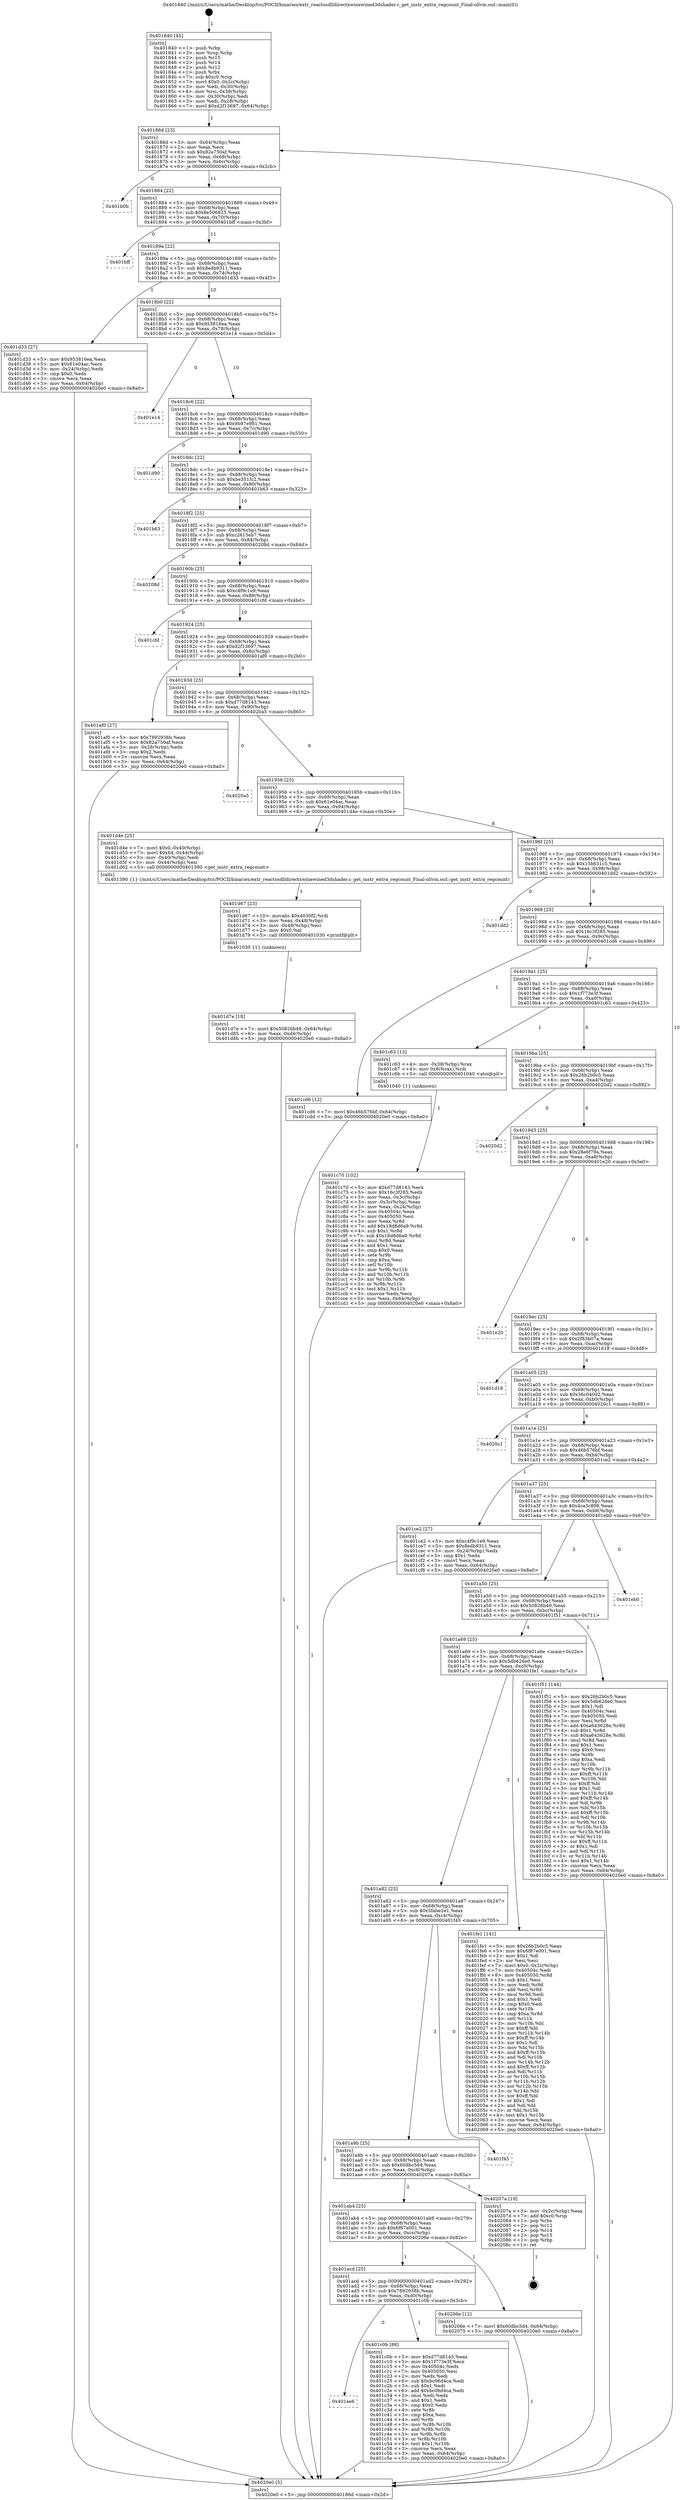 digraph "0x401840" {
  label = "0x401840 (/mnt/c/Users/mathe/Desktop/tcc/POCII/binaries/extr_reactosdlldirectxwinewined3dshader.c_get_instr_extra_regcount_Final-ollvm.out::main(0))"
  labelloc = "t"
  node[shape=record]

  Entry [label="",width=0.3,height=0.3,shape=circle,fillcolor=black,style=filled]
  "0x40186d" [label="{
     0x40186d [23]\l
     | [instrs]\l
     &nbsp;&nbsp;0x40186d \<+3\>: mov -0x64(%rbp),%eax\l
     &nbsp;&nbsp;0x401870 \<+2\>: mov %eax,%ecx\l
     &nbsp;&nbsp;0x401872 \<+6\>: sub $0x82a750af,%ecx\l
     &nbsp;&nbsp;0x401878 \<+3\>: mov %eax,-0x68(%rbp)\l
     &nbsp;&nbsp;0x40187b \<+3\>: mov %ecx,-0x6c(%rbp)\l
     &nbsp;&nbsp;0x40187e \<+6\>: je 0000000000401b0b \<main+0x2cb\>\l
  }"]
  "0x401b0b" [label="{
     0x401b0b\l
  }", style=dashed]
  "0x401884" [label="{
     0x401884 [22]\l
     | [instrs]\l
     &nbsp;&nbsp;0x401884 \<+5\>: jmp 0000000000401889 \<main+0x49\>\l
     &nbsp;&nbsp;0x401889 \<+3\>: mov -0x68(%rbp),%eax\l
     &nbsp;&nbsp;0x40188c \<+5\>: sub $0x8e506825,%eax\l
     &nbsp;&nbsp;0x401891 \<+3\>: mov %eax,-0x70(%rbp)\l
     &nbsp;&nbsp;0x401894 \<+6\>: je 0000000000401bff \<main+0x3bf\>\l
  }"]
  Exit [label="",width=0.3,height=0.3,shape=circle,fillcolor=black,style=filled,peripheries=2]
  "0x401bff" [label="{
     0x401bff\l
  }", style=dashed]
  "0x40189a" [label="{
     0x40189a [22]\l
     | [instrs]\l
     &nbsp;&nbsp;0x40189a \<+5\>: jmp 000000000040189f \<main+0x5f\>\l
     &nbsp;&nbsp;0x40189f \<+3\>: mov -0x68(%rbp),%eax\l
     &nbsp;&nbsp;0x4018a2 \<+5\>: sub $0x8edb9311,%eax\l
     &nbsp;&nbsp;0x4018a7 \<+3\>: mov %eax,-0x74(%rbp)\l
     &nbsp;&nbsp;0x4018aa \<+6\>: je 0000000000401d33 \<main+0x4f3\>\l
  }"]
  "0x401d7e" [label="{
     0x401d7e [18]\l
     | [instrs]\l
     &nbsp;&nbsp;0x401d7e \<+7\>: movl $0x50826b49,-0x64(%rbp)\l
     &nbsp;&nbsp;0x401d85 \<+6\>: mov %eax,-0xd4(%rbp)\l
     &nbsp;&nbsp;0x401d8b \<+5\>: jmp 00000000004020e0 \<main+0x8a0\>\l
  }"]
  "0x401d33" [label="{
     0x401d33 [27]\l
     | [instrs]\l
     &nbsp;&nbsp;0x401d33 \<+5\>: mov $0x953816ea,%eax\l
     &nbsp;&nbsp;0x401d38 \<+5\>: mov $0x61e04ac,%ecx\l
     &nbsp;&nbsp;0x401d3d \<+3\>: mov -0x24(%rbp),%edx\l
     &nbsp;&nbsp;0x401d40 \<+3\>: cmp $0x0,%edx\l
     &nbsp;&nbsp;0x401d43 \<+3\>: cmove %ecx,%eax\l
     &nbsp;&nbsp;0x401d46 \<+3\>: mov %eax,-0x64(%rbp)\l
     &nbsp;&nbsp;0x401d49 \<+5\>: jmp 00000000004020e0 \<main+0x8a0\>\l
  }"]
  "0x4018b0" [label="{
     0x4018b0 [22]\l
     | [instrs]\l
     &nbsp;&nbsp;0x4018b0 \<+5\>: jmp 00000000004018b5 \<main+0x75\>\l
     &nbsp;&nbsp;0x4018b5 \<+3\>: mov -0x68(%rbp),%eax\l
     &nbsp;&nbsp;0x4018b8 \<+5\>: sub $0x953816ea,%eax\l
     &nbsp;&nbsp;0x4018bd \<+3\>: mov %eax,-0x78(%rbp)\l
     &nbsp;&nbsp;0x4018c0 \<+6\>: je 0000000000401e14 \<main+0x5d4\>\l
  }"]
  "0x401d67" [label="{
     0x401d67 [23]\l
     | [instrs]\l
     &nbsp;&nbsp;0x401d67 \<+10\>: movabs $0x4030f2,%rdi\l
     &nbsp;&nbsp;0x401d71 \<+3\>: mov %eax,-0x48(%rbp)\l
     &nbsp;&nbsp;0x401d74 \<+3\>: mov -0x48(%rbp),%esi\l
     &nbsp;&nbsp;0x401d77 \<+2\>: mov $0x0,%al\l
     &nbsp;&nbsp;0x401d79 \<+5\>: call 0000000000401030 \<printf@plt\>\l
     | [calls]\l
     &nbsp;&nbsp;0x401030 \{1\} (unknown)\l
  }"]
  "0x401e14" [label="{
     0x401e14\l
  }", style=dashed]
  "0x4018c6" [label="{
     0x4018c6 [22]\l
     | [instrs]\l
     &nbsp;&nbsp;0x4018c6 \<+5\>: jmp 00000000004018cb \<main+0x8b\>\l
     &nbsp;&nbsp;0x4018cb \<+3\>: mov -0x68(%rbp),%eax\l
     &nbsp;&nbsp;0x4018ce \<+5\>: sub $0x9b97e981,%eax\l
     &nbsp;&nbsp;0x4018d3 \<+3\>: mov %eax,-0x7c(%rbp)\l
     &nbsp;&nbsp;0x4018d6 \<+6\>: je 0000000000401d90 \<main+0x550\>\l
  }"]
  "0x401c70" [label="{
     0x401c70 [102]\l
     | [instrs]\l
     &nbsp;&nbsp;0x401c70 \<+5\>: mov $0xd77d8143,%ecx\l
     &nbsp;&nbsp;0x401c75 \<+5\>: mov $0x16c3f285,%edx\l
     &nbsp;&nbsp;0x401c7a \<+3\>: mov %eax,-0x3c(%rbp)\l
     &nbsp;&nbsp;0x401c7d \<+3\>: mov -0x3c(%rbp),%eax\l
     &nbsp;&nbsp;0x401c80 \<+3\>: mov %eax,-0x24(%rbp)\l
     &nbsp;&nbsp;0x401c83 \<+7\>: mov 0x40504c,%eax\l
     &nbsp;&nbsp;0x401c8a \<+7\>: mov 0x405050,%esi\l
     &nbsp;&nbsp;0x401c91 \<+3\>: mov %eax,%r8d\l
     &nbsp;&nbsp;0x401c94 \<+7\>: add $0x18d8d6a9,%r8d\l
     &nbsp;&nbsp;0x401c9b \<+4\>: sub $0x1,%r8d\l
     &nbsp;&nbsp;0x401c9f \<+7\>: sub $0x18d8d6a9,%r8d\l
     &nbsp;&nbsp;0x401ca6 \<+4\>: imul %r8d,%eax\l
     &nbsp;&nbsp;0x401caa \<+3\>: and $0x1,%eax\l
     &nbsp;&nbsp;0x401cad \<+3\>: cmp $0x0,%eax\l
     &nbsp;&nbsp;0x401cb0 \<+4\>: sete %r9b\l
     &nbsp;&nbsp;0x401cb4 \<+3\>: cmp $0xa,%esi\l
     &nbsp;&nbsp;0x401cb7 \<+4\>: setl %r10b\l
     &nbsp;&nbsp;0x401cbb \<+3\>: mov %r9b,%r11b\l
     &nbsp;&nbsp;0x401cbe \<+3\>: and %r10b,%r11b\l
     &nbsp;&nbsp;0x401cc1 \<+3\>: xor %r10b,%r9b\l
     &nbsp;&nbsp;0x401cc4 \<+3\>: or %r9b,%r11b\l
     &nbsp;&nbsp;0x401cc7 \<+4\>: test $0x1,%r11b\l
     &nbsp;&nbsp;0x401ccb \<+3\>: cmovne %edx,%ecx\l
     &nbsp;&nbsp;0x401cce \<+3\>: mov %ecx,-0x64(%rbp)\l
     &nbsp;&nbsp;0x401cd1 \<+5\>: jmp 00000000004020e0 \<main+0x8a0\>\l
  }"]
  "0x401d90" [label="{
     0x401d90\l
  }", style=dashed]
  "0x4018dc" [label="{
     0x4018dc [22]\l
     | [instrs]\l
     &nbsp;&nbsp;0x4018dc \<+5\>: jmp 00000000004018e1 \<main+0xa1\>\l
     &nbsp;&nbsp;0x4018e1 \<+3\>: mov -0x68(%rbp),%eax\l
     &nbsp;&nbsp;0x4018e4 \<+5\>: sub $0xbe351fc2,%eax\l
     &nbsp;&nbsp;0x4018e9 \<+3\>: mov %eax,-0x80(%rbp)\l
     &nbsp;&nbsp;0x4018ec \<+6\>: je 0000000000401b63 \<main+0x323\>\l
  }"]
  "0x401ae6" [label="{
     0x401ae6\l
  }", style=dashed]
  "0x401b63" [label="{
     0x401b63\l
  }", style=dashed]
  "0x4018f2" [label="{
     0x4018f2 [25]\l
     | [instrs]\l
     &nbsp;&nbsp;0x4018f2 \<+5\>: jmp 00000000004018f7 \<main+0xb7\>\l
     &nbsp;&nbsp;0x4018f7 \<+3\>: mov -0x68(%rbp),%eax\l
     &nbsp;&nbsp;0x4018fa \<+5\>: sub $0xc2615eb7,%eax\l
     &nbsp;&nbsp;0x4018ff \<+6\>: mov %eax,-0x84(%rbp)\l
     &nbsp;&nbsp;0x401905 \<+6\>: je 000000000040208d \<main+0x84d\>\l
  }"]
  "0x401c0b" [label="{
     0x401c0b [88]\l
     | [instrs]\l
     &nbsp;&nbsp;0x401c0b \<+5\>: mov $0xd77d8143,%eax\l
     &nbsp;&nbsp;0x401c10 \<+5\>: mov $0x1f773e3f,%ecx\l
     &nbsp;&nbsp;0x401c15 \<+7\>: mov 0x40504c,%edx\l
     &nbsp;&nbsp;0x401c1c \<+7\>: mov 0x405050,%esi\l
     &nbsp;&nbsp;0x401c23 \<+2\>: mov %edx,%edi\l
     &nbsp;&nbsp;0x401c25 \<+6\>: sub $0xbc06d4ca,%edi\l
     &nbsp;&nbsp;0x401c2b \<+3\>: sub $0x1,%edi\l
     &nbsp;&nbsp;0x401c2e \<+6\>: add $0xbc06d4ca,%edi\l
     &nbsp;&nbsp;0x401c34 \<+3\>: imul %edi,%edx\l
     &nbsp;&nbsp;0x401c37 \<+3\>: and $0x1,%edx\l
     &nbsp;&nbsp;0x401c3a \<+3\>: cmp $0x0,%edx\l
     &nbsp;&nbsp;0x401c3d \<+4\>: sete %r8b\l
     &nbsp;&nbsp;0x401c41 \<+3\>: cmp $0xa,%esi\l
     &nbsp;&nbsp;0x401c44 \<+4\>: setl %r9b\l
     &nbsp;&nbsp;0x401c48 \<+3\>: mov %r8b,%r10b\l
     &nbsp;&nbsp;0x401c4b \<+3\>: and %r9b,%r10b\l
     &nbsp;&nbsp;0x401c4e \<+3\>: xor %r9b,%r8b\l
     &nbsp;&nbsp;0x401c51 \<+3\>: or %r8b,%r10b\l
     &nbsp;&nbsp;0x401c54 \<+4\>: test $0x1,%r10b\l
     &nbsp;&nbsp;0x401c58 \<+3\>: cmovne %ecx,%eax\l
     &nbsp;&nbsp;0x401c5b \<+3\>: mov %eax,-0x64(%rbp)\l
     &nbsp;&nbsp;0x401c5e \<+5\>: jmp 00000000004020e0 \<main+0x8a0\>\l
  }"]
  "0x40208d" [label="{
     0x40208d\l
  }", style=dashed]
  "0x40190b" [label="{
     0x40190b [25]\l
     | [instrs]\l
     &nbsp;&nbsp;0x40190b \<+5\>: jmp 0000000000401910 \<main+0xd0\>\l
     &nbsp;&nbsp;0x401910 \<+3\>: mov -0x68(%rbp),%eax\l
     &nbsp;&nbsp;0x401913 \<+5\>: sub $0xc4f9c1e9,%eax\l
     &nbsp;&nbsp;0x401918 \<+6\>: mov %eax,-0x88(%rbp)\l
     &nbsp;&nbsp;0x40191e \<+6\>: je 0000000000401cfd \<main+0x4bd\>\l
  }"]
  "0x401acd" [label="{
     0x401acd [25]\l
     | [instrs]\l
     &nbsp;&nbsp;0x401acd \<+5\>: jmp 0000000000401ad2 \<main+0x292\>\l
     &nbsp;&nbsp;0x401ad2 \<+3\>: mov -0x68(%rbp),%eax\l
     &nbsp;&nbsp;0x401ad5 \<+5\>: sub $0x7892938b,%eax\l
     &nbsp;&nbsp;0x401ada \<+6\>: mov %eax,-0xd0(%rbp)\l
     &nbsp;&nbsp;0x401ae0 \<+6\>: je 0000000000401c0b \<main+0x3cb\>\l
  }"]
  "0x401cfd" [label="{
     0x401cfd\l
  }", style=dashed]
  "0x401924" [label="{
     0x401924 [25]\l
     | [instrs]\l
     &nbsp;&nbsp;0x401924 \<+5\>: jmp 0000000000401929 \<main+0xe9\>\l
     &nbsp;&nbsp;0x401929 \<+3\>: mov -0x68(%rbp),%eax\l
     &nbsp;&nbsp;0x40192c \<+5\>: sub $0xd2f13697,%eax\l
     &nbsp;&nbsp;0x401931 \<+6\>: mov %eax,-0x8c(%rbp)\l
     &nbsp;&nbsp;0x401937 \<+6\>: je 0000000000401af0 \<main+0x2b0\>\l
  }"]
  "0x40206e" [label="{
     0x40206e [12]\l
     | [instrs]\l
     &nbsp;&nbsp;0x40206e \<+7\>: movl $0x60dbc5d4,-0x64(%rbp)\l
     &nbsp;&nbsp;0x402075 \<+5\>: jmp 00000000004020e0 \<main+0x8a0\>\l
  }"]
  "0x401af0" [label="{
     0x401af0 [27]\l
     | [instrs]\l
     &nbsp;&nbsp;0x401af0 \<+5\>: mov $0x7892938b,%eax\l
     &nbsp;&nbsp;0x401af5 \<+5\>: mov $0x82a750af,%ecx\l
     &nbsp;&nbsp;0x401afa \<+3\>: mov -0x28(%rbp),%edx\l
     &nbsp;&nbsp;0x401afd \<+3\>: cmp $0x2,%edx\l
     &nbsp;&nbsp;0x401b00 \<+3\>: cmovne %ecx,%eax\l
     &nbsp;&nbsp;0x401b03 \<+3\>: mov %eax,-0x64(%rbp)\l
     &nbsp;&nbsp;0x401b06 \<+5\>: jmp 00000000004020e0 \<main+0x8a0\>\l
  }"]
  "0x40193d" [label="{
     0x40193d [25]\l
     | [instrs]\l
     &nbsp;&nbsp;0x40193d \<+5\>: jmp 0000000000401942 \<main+0x102\>\l
     &nbsp;&nbsp;0x401942 \<+3\>: mov -0x68(%rbp),%eax\l
     &nbsp;&nbsp;0x401945 \<+5\>: sub $0xd77d8143,%eax\l
     &nbsp;&nbsp;0x40194a \<+6\>: mov %eax,-0x90(%rbp)\l
     &nbsp;&nbsp;0x401950 \<+6\>: je 00000000004020a5 \<main+0x865\>\l
  }"]
  "0x4020e0" [label="{
     0x4020e0 [5]\l
     | [instrs]\l
     &nbsp;&nbsp;0x4020e0 \<+5\>: jmp 000000000040186d \<main+0x2d\>\l
  }"]
  "0x401840" [label="{
     0x401840 [45]\l
     | [instrs]\l
     &nbsp;&nbsp;0x401840 \<+1\>: push %rbp\l
     &nbsp;&nbsp;0x401841 \<+3\>: mov %rsp,%rbp\l
     &nbsp;&nbsp;0x401844 \<+2\>: push %r15\l
     &nbsp;&nbsp;0x401846 \<+2\>: push %r14\l
     &nbsp;&nbsp;0x401848 \<+2\>: push %r12\l
     &nbsp;&nbsp;0x40184a \<+1\>: push %rbx\l
     &nbsp;&nbsp;0x40184b \<+7\>: sub $0xc0,%rsp\l
     &nbsp;&nbsp;0x401852 \<+7\>: movl $0x0,-0x2c(%rbp)\l
     &nbsp;&nbsp;0x401859 \<+3\>: mov %edi,-0x30(%rbp)\l
     &nbsp;&nbsp;0x40185c \<+4\>: mov %rsi,-0x38(%rbp)\l
     &nbsp;&nbsp;0x401860 \<+3\>: mov -0x30(%rbp),%edi\l
     &nbsp;&nbsp;0x401863 \<+3\>: mov %edi,-0x28(%rbp)\l
     &nbsp;&nbsp;0x401866 \<+7\>: movl $0xd2f13697,-0x64(%rbp)\l
  }"]
  "0x401ab4" [label="{
     0x401ab4 [25]\l
     | [instrs]\l
     &nbsp;&nbsp;0x401ab4 \<+5\>: jmp 0000000000401ab9 \<main+0x279\>\l
     &nbsp;&nbsp;0x401ab9 \<+3\>: mov -0x68(%rbp),%eax\l
     &nbsp;&nbsp;0x401abc \<+5\>: sub $0x6f87e001,%eax\l
     &nbsp;&nbsp;0x401ac1 \<+6\>: mov %eax,-0xcc(%rbp)\l
     &nbsp;&nbsp;0x401ac7 \<+6\>: je 000000000040206e \<main+0x82e\>\l
  }"]
  "0x4020a5" [label="{
     0x4020a5\l
  }", style=dashed]
  "0x401956" [label="{
     0x401956 [25]\l
     | [instrs]\l
     &nbsp;&nbsp;0x401956 \<+5\>: jmp 000000000040195b \<main+0x11b\>\l
     &nbsp;&nbsp;0x40195b \<+3\>: mov -0x68(%rbp),%eax\l
     &nbsp;&nbsp;0x40195e \<+5\>: sub $0x61e04ac,%eax\l
     &nbsp;&nbsp;0x401963 \<+6\>: mov %eax,-0x94(%rbp)\l
     &nbsp;&nbsp;0x401969 \<+6\>: je 0000000000401d4e \<main+0x50e\>\l
  }"]
  "0x40207a" [label="{
     0x40207a [19]\l
     | [instrs]\l
     &nbsp;&nbsp;0x40207a \<+3\>: mov -0x2c(%rbp),%eax\l
     &nbsp;&nbsp;0x40207d \<+7\>: add $0xc0,%rsp\l
     &nbsp;&nbsp;0x402084 \<+1\>: pop %rbx\l
     &nbsp;&nbsp;0x402085 \<+2\>: pop %r12\l
     &nbsp;&nbsp;0x402087 \<+2\>: pop %r14\l
     &nbsp;&nbsp;0x402089 \<+2\>: pop %r15\l
     &nbsp;&nbsp;0x40208b \<+1\>: pop %rbp\l
     &nbsp;&nbsp;0x40208c \<+1\>: ret\l
  }"]
  "0x401d4e" [label="{
     0x401d4e [25]\l
     | [instrs]\l
     &nbsp;&nbsp;0x401d4e \<+7\>: movl $0x0,-0x40(%rbp)\l
     &nbsp;&nbsp;0x401d55 \<+7\>: movl $0x64,-0x44(%rbp)\l
     &nbsp;&nbsp;0x401d5c \<+3\>: mov -0x40(%rbp),%edi\l
     &nbsp;&nbsp;0x401d5f \<+3\>: mov -0x44(%rbp),%esi\l
     &nbsp;&nbsp;0x401d62 \<+5\>: call 0000000000401390 \<get_instr_extra_regcount\>\l
     | [calls]\l
     &nbsp;&nbsp;0x401390 \{1\} (/mnt/c/Users/mathe/Desktop/tcc/POCII/binaries/extr_reactosdlldirectxwinewined3dshader.c_get_instr_extra_regcount_Final-ollvm.out::get_instr_extra_regcount)\l
  }"]
  "0x40196f" [label="{
     0x40196f [25]\l
     | [instrs]\l
     &nbsp;&nbsp;0x40196f \<+5\>: jmp 0000000000401974 \<main+0x134\>\l
     &nbsp;&nbsp;0x401974 \<+3\>: mov -0x68(%rbp),%eax\l
     &nbsp;&nbsp;0x401977 \<+5\>: sub $0x15b631c5,%eax\l
     &nbsp;&nbsp;0x40197c \<+6\>: mov %eax,-0x98(%rbp)\l
     &nbsp;&nbsp;0x401982 \<+6\>: je 0000000000401dd2 \<main+0x592\>\l
  }"]
  "0x401a9b" [label="{
     0x401a9b [25]\l
     | [instrs]\l
     &nbsp;&nbsp;0x401a9b \<+5\>: jmp 0000000000401aa0 \<main+0x260\>\l
     &nbsp;&nbsp;0x401aa0 \<+3\>: mov -0x68(%rbp),%eax\l
     &nbsp;&nbsp;0x401aa3 \<+5\>: sub $0x60dbc5d4,%eax\l
     &nbsp;&nbsp;0x401aa8 \<+6\>: mov %eax,-0xc8(%rbp)\l
     &nbsp;&nbsp;0x401aae \<+6\>: je 000000000040207a \<main+0x83a\>\l
  }"]
  "0x401dd2" [label="{
     0x401dd2\l
  }", style=dashed]
  "0x401988" [label="{
     0x401988 [25]\l
     | [instrs]\l
     &nbsp;&nbsp;0x401988 \<+5\>: jmp 000000000040198d \<main+0x14d\>\l
     &nbsp;&nbsp;0x40198d \<+3\>: mov -0x68(%rbp),%eax\l
     &nbsp;&nbsp;0x401990 \<+5\>: sub $0x16c3f285,%eax\l
     &nbsp;&nbsp;0x401995 \<+6\>: mov %eax,-0x9c(%rbp)\l
     &nbsp;&nbsp;0x40199b \<+6\>: je 0000000000401cd6 \<main+0x496\>\l
  }"]
  "0x401f45" [label="{
     0x401f45\l
  }", style=dashed]
  "0x401cd6" [label="{
     0x401cd6 [12]\l
     | [instrs]\l
     &nbsp;&nbsp;0x401cd6 \<+7\>: movl $0x46b576bf,-0x64(%rbp)\l
     &nbsp;&nbsp;0x401cdd \<+5\>: jmp 00000000004020e0 \<main+0x8a0\>\l
  }"]
  "0x4019a1" [label="{
     0x4019a1 [25]\l
     | [instrs]\l
     &nbsp;&nbsp;0x4019a1 \<+5\>: jmp 00000000004019a6 \<main+0x166\>\l
     &nbsp;&nbsp;0x4019a6 \<+3\>: mov -0x68(%rbp),%eax\l
     &nbsp;&nbsp;0x4019a9 \<+5\>: sub $0x1f773e3f,%eax\l
     &nbsp;&nbsp;0x4019ae \<+6\>: mov %eax,-0xa0(%rbp)\l
     &nbsp;&nbsp;0x4019b4 \<+6\>: je 0000000000401c63 \<main+0x423\>\l
  }"]
  "0x401a82" [label="{
     0x401a82 [25]\l
     | [instrs]\l
     &nbsp;&nbsp;0x401a82 \<+5\>: jmp 0000000000401a87 \<main+0x247\>\l
     &nbsp;&nbsp;0x401a87 \<+3\>: mov -0x68(%rbp),%eax\l
     &nbsp;&nbsp;0x401a8a \<+5\>: sub $0x5fabe2e1,%eax\l
     &nbsp;&nbsp;0x401a8f \<+6\>: mov %eax,-0xc4(%rbp)\l
     &nbsp;&nbsp;0x401a95 \<+6\>: je 0000000000401f45 \<main+0x705\>\l
  }"]
  "0x401c63" [label="{
     0x401c63 [13]\l
     | [instrs]\l
     &nbsp;&nbsp;0x401c63 \<+4\>: mov -0x38(%rbp),%rax\l
     &nbsp;&nbsp;0x401c67 \<+4\>: mov 0x8(%rax),%rdi\l
     &nbsp;&nbsp;0x401c6b \<+5\>: call 0000000000401040 \<atoi@plt\>\l
     | [calls]\l
     &nbsp;&nbsp;0x401040 \{1\} (unknown)\l
  }"]
  "0x4019ba" [label="{
     0x4019ba [25]\l
     | [instrs]\l
     &nbsp;&nbsp;0x4019ba \<+5\>: jmp 00000000004019bf \<main+0x17f\>\l
     &nbsp;&nbsp;0x4019bf \<+3\>: mov -0x68(%rbp),%eax\l
     &nbsp;&nbsp;0x4019c2 \<+5\>: sub $0x26b2b0c5,%eax\l
     &nbsp;&nbsp;0x4019c7 \<+6\>: mov %eax,-0xa4(%rbp)\l
     &nbsp;&nbsp;0x4019cd \<+6\>: je 00000000004020d2 \<main+0x892\>\l
  }"]
  "0x401fe1" [label="{
     0x401fe1 [141]\l
     | [instrs]\l
     &nbsp;&nbsp;0x401fe1 \<+5\>: mov $0x26b2b0c5,%eax\l
     &nbsp;&nbsp;0x401fe6 \<+5\>: mov $0x6f87e001,%ecx\l
     &nbsp;&nbsp;0x401feb \<+2\>: mov $0x1,%dl\l
     &nbsp;&nbsp;0x401fed \<+2\>: xor %esi,%esi\l
     &nbsp;&nbsp;0x401fef \<+7\>: movl $0x0,-0x2c(%rbp)\l
     &nbsp;&nbsp;0x401ff6 \<+7\>: mov 0x40504c,%edi\l
     &nbsp;&nbsp;0x401ffd \<+8\>: mov 0x405050,%r8d\l
     &nbsp;&nbsp;0x402005 \<+3\>: sub $0x1,%esi\l
     &nbsp;&nbsp;0x402008 \<+3\>: mov %edi,%r9d\l
     &nbsp;&nbsp;0x40200b \<+3\>: add %esi,%r9d\l
     &nbsp;&nbsp;0x40200e \<+4\>: imul %r9d,%edi\l
     &nbsp;&nbsp;0x402012 \<+3\>: and $0x1,%edi\l
     &nbsp;&nbsp;0x402015 \<+3\>: cmp $0x0,%edi\l
     &nbsp;&nbsp;0x402018 \<+4\>: sete %r10b\l
     &nbsp;&nbsp;0x40201c \<+4\>: cmp $0xa,%r8d\l
     &nbsp;&nbsp;0x402020 \<+4\>: setl %r11b\l
     &nbsp;&nbsp;0x402024 \<+3\>: mov %r10b,%bl\l
     &nbsp;&nbsp;0x402027 \<+3\>: xor $0xff,%bl\l
     &nbsp;&nbsp;0x40202a \<+3\>: mov %r11b,%r14b\l
     &nbsp;&nbsp;0x40202d \<+4\>: xor $0xff,%r14b\l
     &nbsp;&nbsp;0x402031 \<+3\>: xor $0x1,%dl\l
     &nbsp;&nbsp;0x402034 \<+3\>: mov %bl,%r15b\l
     &nbsp;&nbsp;0x402037 \<+4\>: and $0xff,%r15b\l
     &nbsp;&nbsp;0x40203b \<+3\>: and %dl,%r10b\l
     &nbsp;&nbsp;0x40203e \<+3\>: mov %r14b,%r12b\l
     &nbsp;&nbsp;0x402041 \<+4\>: and $0xff,%r12b\l
     &nbsp;&nbsp;0x402045 \<+3\>: and %dl,%r11b\l
     &nbsp;&nbsp;0x402048 \<+3\>: or %r10b,%r15b\l
     &nbsp;&nbsp;0x40204b \<+3\>: or %r11b,%r12b\l
     &nbsp;&nbsp;0x40204e \<+3\>: xor %r12b,%r15b\l
     &nbsp;&nbsp;0x402051 \<+3\>: or %r14b,%bl\l
     &nbsp;&nbsp;0x402054 \<+3\>: xor $0xff,%bl\l
     &nbsp;&nbsp;0x402057 \<+3\>: or $0x1,%dl\l
     &nbsp;&nbsp;0x40205a \<+2\>: and %dl,%bl\l
     &nbsp;&nbsp;0x40205c \<+3\>: or %bl,%r15b\l
     &nbsp;&nbsp;0x40205f \<+4\>: test $0x1,%r15b\l
     &nbsp;&nbsp;0x402063 \<+3\>: cmovne %ecx,%eax\l
     &nbsp;&nbsp;0x402066 \<+3\>: mov %eax,-0x64(%rbp)\l
     &nbsp;&nbsp;0x402069 \<+5\>: jmp 00000000004020e0 \<main+0x8a0\>\l
  }"]
  "0x4020d2" [label="{
     0x4020d2\l
  }", style=dashed]
  "0x4019d3" [label="{
     0x4019d3 [25]\l
     | [instrs]\l
     &nbsp;&nbsp;0x4019d3 \<+5\>: jmp 00000000004019d8 \<main+0x198\>\l
     &nbsp;&nbsp;0x4019d8 \<+3\>: mov -0x68(%rbp),%eax\l
     &nbsp;&nbsp;0x4019db \<+5\>: sub $0x28e6f79a,%eax\l
     &nbsp;&nbsp;0x4019e0 \<+6\>: mov %eax,-0xa8(%rbp)\l
     &nbsp;&nbsp;0x4019e6 \<+6\>: je 0000000000401e20 \<main+0x5e0\>\l
  }"]
  "0x401a69" [label="{
     0x401a69 [25]\l
     | [instrs]\l
     &nbsp;&nbsp;0x401a69 \<+5\>: jmp 0000000000401a6e \<main+0x22e\>\l
     &nbsp;&nbsp;0x401a6e \<+3\>: mov -0x68(%rbp),%eax\l
     &nbsp;&nbsp;0x401a71 \<+5\>: sub $0x5db626e0,%eax\l
     &nbsp;&nbsp;0x401a76 \<+6\>: mov %eax,-0xc0(%rbp)\l
     &nbsp;&nbsp;0x401a7c \<+6\>: je 0000000000401fe1 \<main+0x7a1\>\l
  }"]
  "0x401e20" [label="{
     0x401e20\l
  }", style=dashed]
  "0x4019ec" [label="{
     0x4019ec [25]\l
     | [instrs]\l
     &nbsp;&nbsp;0x4019ec \<+5\>: jmp 00000000004019f1 \<main+0x1b1\>\l
     &nbsp;&nbsp;0x4019f1 \<+3\>: mov -0x68(%rbp),%eax\l
     &nbsp;&nbsp;0x4019f4 \<+5\>: sub $0x2f83b07a,%eax\l
     &nbsp;&nbsp;0x4019f9 \<+6\>: mov %eax,-0xac(%rbp)\l
     &nbsp;&nbsp;0x4019ff \<+6\>: je 0000000000401d18 \<main+0x4d8\>\l
  }"]
  "0x401f51" [label="{
     0x401f51 [144]\l
     | [instrs]\l
     &nbsp;&nbsp;0x401f51 \<+5\>: mov $0x26b2b0c5,%eax\l
     &nbsp;&nbsp;0x401f56 \<+5\>: mov $0x5db626e0,%ecx\l
     &nbsp;&nbsp;0x401f5b \<+2\>: mov $0x1,%dl\l
     &nbsp;&nbsp;0x401f5d \<+7\>: mov 0x40504c,%esi\l
     &nbsp;&nbsp;0x401f64 \<+7\>: mov 0x405050,%edi\l
     &nbsp;&nbsp;0x401f6b \<+3\>: mov %esi,%r8d\l
     &nbsp;&nbsp;0x401f6e \<+7\>: add $0xa643628e,%r8d\l
     &nbsp;&nbsp;0x401f75 \<+4\>: sub $0x1,%r8d\l
     &nbsp;&nbsp;0x401f79 \<+7\>: sub $0xa643628e,%r8d\l
     &nbsp;&nbsp;0x401f80 \<+4\>: imul %r8d,%esi\l
     &nbsp;&nbsp;0x401f84 \<+3\>: and $0x1,%esi\l
     &nbsp;&nbsp;0x401f87 \<+3\>: cmp $0x0,%esi\l
     &nbsp;&nbsp;0x401f8a \<+4\>: sete %r9b\l
     &nbsp;&nbsp;0x401f8e \<+3\>: cmp $0xa,%edi\l
     &nbsp;&nbsp;0x401f91 \<+4\>: setl %r10b\l
     &nbsp;&nbsp;0x401f95 \<+3\>: mov %r9b,%r11b\l
     &nbsp;&nbsp;0x401f98 \<+4\>: xor $0xff,%r11b\l
     &nbsp;&nbsp;0x401f9c \<+3\>: mov %r10b,%bl\l
     &nbsp;&nbsp;0x401f9f \<+3\>: xor $0xff,%bl\l
     &nbsp;&nbsp;0x401fa2 \<+3\>: xor $0x1,%dl\l
     &nbsp;&nbsp;0x401fa5 \<+3\>: mov %r11b,%r14b\l
     &nbsp;&nbsp;0x401fa8 \<+4\>: and $0xff,%r14b\l
     &nbsp;&nbsp;0x401fac \<+3\>: and %dl,%r9b\l
     &nbsp;&nbsp;0x401faf \<+3\>: mov %bl,%r15b\l
     &nbsp;&nbsp;0x401fb2 \<+4\>: and $0xff,%r15b\l
     &nbsp;&nbsp;0x401fb6 \<+3\>: and %dl,%r10b\l
     &nbsp;&nbsp;0x401fb9 \<+3\>: or %r9b,%r14b\l
     &nbsp;&nbsp;0x401fbc \<+3\>: or %r10b,%r15b\l
     &nbsp;&nbsp;0x401fbf \<+3\>: xor %r15b,%r14b\l
     &nbsp;&nbsp;0x401fc2 \<+3\>: or %bl,%r11b\l
     &nbsp;&nbsp;0x401fc5 \<+4\>: xor $0xff,%r11b\l
     &nbsp;&nbsp;0x401fc9 \<+3\>: or $0x1,%dl\l
     &nbsp;&nbsp;0x401fcc \<+3\>: and %dl,%r11b\l
     &nbsp;&nbsp;0x401fcf \<+3\>: or %r11b,%r14b\l
     &nbsp;&nbsp;0x401fd2 \<+4\>: test $0x1,%r14b\l
     &nbsp;&nbsp;0x401fd6 \<+3\>: cmovne %ecx,%eax\l
     &nbsp;&nbsp;0x401fd9 \<+3\>: mov %eax,-0x64(%rbp)\l
     &nbsp;&nbsp;0x401fdc \<+5\>: jmp 00000000004020e0 \<main+0x8a0\>\l
  }"]
  "0x401d18" [label="{
     0x401d18\l
  }", style=dashed]
  "0x401a05" [label="{
     0x401a05 [25]\l
     | [instrs]\l
     &nbsp;&nbsp;0x401a05 \<+5\>: jmp 0000000000401a0a \<main+0x1ca\>\l
     &nbsp;&nbsp;0x401a0a \<+3\>: mov -0x68(%rbp),%eax\l
     &nbsp;&nbsp;0x401a0d \<+5\>: sub $0x36c040d2,%eax\l
     &nbsp;&nbsp;0x401a12 \<+6\>: mov %eax,-0xb0(%rbp)\l
     &nbsp;&nbsp;0x401a18 \<+6\>: je 00000000004020c1 \<main+0x881\>\l
  }"]
  "0x401a50" [label="{
     0x401a50 [25]\l
     | [instrs]\l
     &nbsp;&nbsp;0x401a50 \<+5\>: jmp 0000000000401a55 \<main+0x215\>\l
     &nbsp;&nbsp;0x401a55 \<+3\>: mov -0x68(%rbp),%eax\l
     &nbsp;&nbsp;0x401a58 \<+5\>: sub $0x50826b49,%eax\l
     &nbsp;&nbsp;0x401a5d \<+6\>: mov %eax,-0xbc(%rbp)\l
     &nbsp;&nbsp;0x401a63 \<+6\>: je 0000000000401f51 \<main+0x711\>\l
  }"]
  "0x4020c1" [label="{
     0x4020c1\l
  }", style=dashed]
  "0x401a1e" [label="{
     0x401a1e [25]\l
     | [instrs]\l
     &nbsp;&nbsp;0x401a1e \<+5\>: jmp 0000000000401a23 \<main+0x1e3\>\l
     &nbsp;&nbsp;0x401a23 \<+3\>: mov -0x68(%rbp),%eax\l
     &nbsp;&nbsp;0x401a26 \<+5\>: sub $0x46b576bf,%eax\l
     &nbsp;&nbsp;0x401a2b \<+6\>: mov %eax,-0xb4(%rbp)\l
     &nbsp;&nbsp;0x401a31 \<+6\>: je 0000000000401ce2 \<main+0x4a2\>\l
  }"]
  "0x401eb0" [label="{
     0x401eb0\l
  }", style=dashed]
  "0x401ce2" [label="{
     0x401ce2 [27]\l
     | [instrs]\l
     &nbsp;&nbsp;0x401ce2 \<+5\>: mov $0xc4f9c1e9,%eax\l
     &nbsp;&nbsp;0x401ce7 \<+5\>: mov $0x8edb9311,%ecx\l
     &nbsp;&nbsp;0x401cec \<+3\>: mov -0x24(%rbp),%edx\l
     &nbsp;&nbsp;0x401cef \<+3\>: cmp $0x1,%edx\l
     &nbsp;&nbsp;0x401cf2 \<+3\>: cmovl %ecx,%eax\l
     &nbsp;&nbsp;0x401cf5 \<+3\>: mov %eax,-0x64(%rbp)\l
     &nbsp;&nbsp;0x401cf8 \<+5\>: jmp 00000000004020e0 \<main+0x8a0\>\l
  }"]
  "0x401a37" [label="{
     0x401a37 [25]\l
     | [instrs]\l
     &nbsp;&nbsp;0x401a37 \<+5\>: jmp 0000000000401a3c \<main+0x1fc\>\l
     &nbsp;&nbsp;0x401a3c \<+3\>: mov -0x68(%rbp),%eax\l
     &nbsp;&nbsp;0x401a3f \<+5\>: sub $0x4ca3c898,%eax\l
     &nbsp;&nbsp;0x401a44 \<+6\>: mov %eax,-0xb8(%rbp)\l
     &nbsp;&nbsp;0x401a4a \<+6\>: je 0000000000401eb0 \<main+0x670\>\l
  }"]
  Entry -> "0x401840" [label=" 1"]
  "0x40186d" -> "0x401b0b" [label=" 0"]
  "0x40186d" -> "0x401884" [label=" 11"]
  "0x40207a" -> Exit [label=" 1"]
  "0x401884" -> "0x401bff" [label=" 0"]
  "0x401884" -> "0x40189a" [label=" 11"]
  "0x40206e" -> "0x4020e0" [label=" 1"]
  "0x40189a" -> "0x401d33" [label=" 1"]
  "0x40189a" -> "0x4018b0" [label=" 10"]
  "0x401fe1" -> "0x4020e0" [label=" 1"]
  "0x4018b0" -> "0x401e14" [label=" 0"]
  "0x4018b0" -> "0x4018c6" [label=" 10"]
  "0x401f51" -> "0x4020e0" [label=" 1"]
  "0x4018c6" -> "0x401d90" [label=" 0"]
  "0x4018c6" -> "0x4018dc" [label=" 10"]
  "0x401d7e" -> "0x4020e0" [label=" 1"]
  "0x4018dc" -> "0x401b63" [label=" 0"]
  "0x4018dc" -> "0x4018f2" [label=" 10"]
  "0x401d67" -> "0x401d7e" [label=" 1"]
  "0x4018f2" -> "0x40208d" [label=" 0"]
  "0x4018f2" -> "0x40190b" [label=" 10"]
  "0x401d4e" -> "0x401d67" [label=" 1"]
  "0x40190b" -> "0x401cfd" [label=" 0"]
  "0x40190b" -> "0x401924" [label=" 10"]
  "0x401ce2" -> "0x4020e0" [label=" 1"]
  "0x401924" -> "0x401af0" [label=" 1"]
  "0x401924" -> "0x40193d" [label=" 9"]
  "0x401af0" -> "0x4020e0" [label=" 1"]
  "0x401840" -> "0x40186d" [label=" 1"]
  "0x4020e0" -> "0x40186d" [label=" 10"]
  "0x401cd6" -> "0x4020e0" [label=" 1"]
  "0x40193d" -> "0x4020a5" [label=" 0"]
  "0x40193d" -> "0x401956" [label=" 9"]
  "0x401c63" -> "0x401c70" [label=" 1"]
  "0x401956" -> "0x401d4e" [label=" 1"]
  "0x401956" -> "0x40196f" [label=" 8"]
  "0x401c0b" -> "0x4020e0" [label=" 1"]
  "0x40196f" -> "0x401dd2" [label=" 0"]
  "0x40196f" -> "0x401988" [label=" 8"]
  "0x401acd" -> "0x401c0b" [label=" 1"]
  "0x401988" -> "0x401cd6" [label=" 1"]
  "0x401988" -> "0x4019a1" [label=" 7"]
  "0x401d33" -> "0x4020e0" [label=" 1"]
  "0x4019a1" -> "0x401c63" [label=" 1"]
  "0x4019a1" -> "0x4019ba" [label=" 6"]
  "0x401ab4" -> "0x40206e" [label=" 1"]
  "0x4019ba" -> "0x4020d2" [label=" 0"]
  "0x4019ba" -> "0x4019d3" [label=" 6"]
  "0x401c70" -> "0x4020e0" [label=" 1"]
  "0x4019d3" -> "0x401e20" [label=" 0"]
  "0x4019d3" -> "0x4019ec" [label=" 6"]
  "0x401a9b" -> "0x40207a" [label=" 1"]
  "0x4019ec" -> "0x401d18" [label=" 0"]
  "0x4019ec" -> "0x401a05" [label=" 6"]
  "0x401acd" -> "0x401ae6" [label=" 0"]
  "0x401a05" -> "0x4020c1" [label=" 0"]
  "0x401a05" -> "0x401a1e" [label=" 6"]
  "0x401a82" -> "0x401f45" [label=" 0"]
  "0x401a1e" -> "0x401ce2" [label=" 1"]
  "0x401a1e" -> "0x401a37" [label=" 5"]
  "0x401ab4" -> "0x401acd" [label=" 1"]
  "0x401a37" -> "0x401eb0" [label=" 0"]
  "0x401a37" -> "0x401a50" [label=" 5"]
  "0x401a82" -> "0x401a9b" [label=" 3"]
  "0x401a50" -> "0x401f51" [label=" 1"]
  "0x401a50" -> "0x401a69" [label=" 4"]
  "0x401a9b" -> "0x401ab4" [label=" 2"]
  "0x401a69" -> "0x401fe1" [label=" 1"]
  "0x401a69" -> "0x401a82" [label=" 3"]
}
